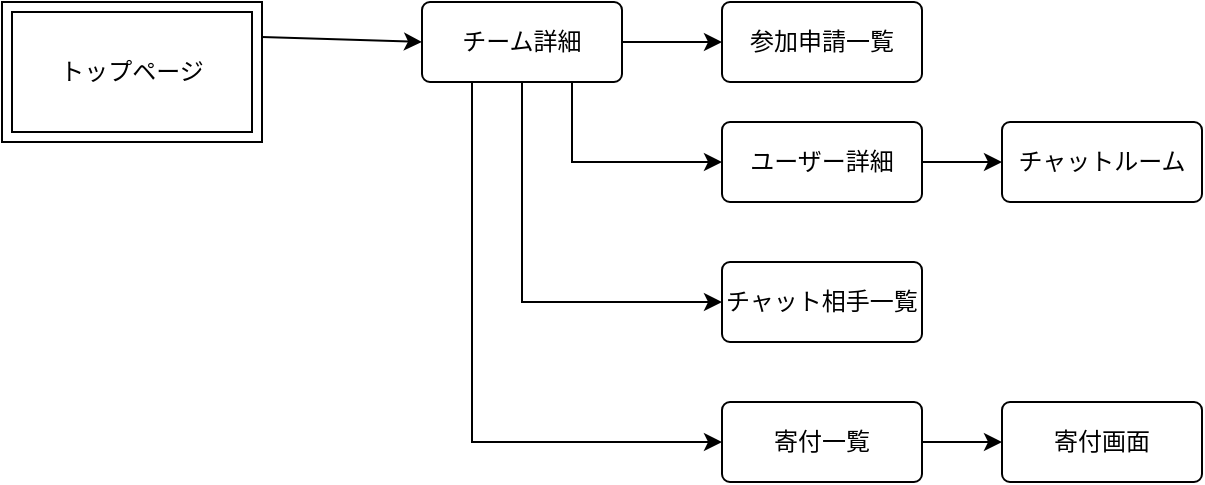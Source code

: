 <mxfile>
    <diagram id="-6fmA7ac-Es8J_z1KHAS" name="ページ1">
        <mxGraphModel dx="968" dy="680" grid="1" gridSize="10" guides="1" tooltips="1" connect="1" arrows="1" fold="1" page="1" pageScale="1" pageWidth="827" pageHeight="1169" math="0" shadow="0">
            <root>
                <mxCell id="0"/>
                <mxCell id="1" parent="0"/>
                <mxCell id="22" style="rounded=0;orthogonalLoop=1;jettySize=auto;html=1;exitX=1;exitY=0.25;exitDx=0;exitDy=0;entryX=0;entryY=0.5;entryDx=0;entryDy=0;" edge="1" parent="1" source="3" target="16">
                    <mxGeometry relative="1" as="geometry"/>
                </mxCell>
                <mxCell id="3" value="トップページ" style="shape=ext;margin=3;double=1;whiteSpace=wrap;html=1;align=center;" vertex="1" parent="1">
                    <mxGeometry x="30" y="280" width="130" height="70" as="geometry"/>
                </mxCell>
                <mxCell id="26" style="edgeStyle=orthogonalEdgeStyle;rounded=0;orthogonalLoop=1;jettySize=auto;html=1;exitX=1;exitY=0.5;exitDx=0;exitDy=0;entryX=0;entryY=0.5;entryDx=0;entryDy=0;" edge="1" parent="1" source="8" target="24">
                    <mxGeometry relative="1" as="geometry"/>
                </mxCell>
                <mxCell id="8" value="ユーザー詳細" style="rounded=1;arcSize=10;whiteSpace=wrap;html=1;align=center;" vertex="1" parent="1">
                    <mxGeometry x="390" y="340" width="100" height="40" as="geometry"/>
                </mxCell>
                <mxCell id="29" style="edgeStyle=orthogonalEdgeStyle;rounded=0;orthogonalLoop=1;jettySize=auto;html=1;exitX=1;exitY=0.5;exitDx=0;exitDy=0;entryX=0;entryY=0.5;entryDx=0;entryDy=0;" edge="1" parent="1" source="11" target="19">
                    <mxGeometry relative="1" as="geometry"/>
                </mxCell>
                <mxCell id="11" value="寄付一覧" style="rounded=1;arcSize=10;whiteSpace=wrap;html=1;align=center;" vertex="1" parent="1">
                    <mxGeometry x="390" y="480" width="100" height="40" as="geometry"/>
                </mxCell>
                <mxCell id="12" value="チャット相手一覧" style="rounded=1;arcSize=10;whiteSpace=wrap;html=1;align=center;" vertex="1" parent="1">
                    <mxGeometry x="390" y="410" width="100" height="40" as="geometry"/>
                </mxCell>
                <mxCell id="21" style="edgeStyle=orthogonalEdgeStyle;rounded=0;orthogonalLoop=1;jettySize=auto;html=1;entryX=0;entryY=0.5;entryDx=0;entryDy=0;" edge="1" parent="1" source="16" target="18">
                    <mxGeometry relative="1" as="geometry"/>
                </mxCell>
                <mxCell id="25" style="edgeStyle=orthogonalEdgeStyle;rounded=0;orthogonalLoop=1;jettySize=auto;html=1;exitX=0.75;exitY=1;exitDx=0;exitDy=0;entryX=0;entryY=0.5;entryDx=0;entryDy=0;" edge="1" parent="1" source="16" target="8">
                    <mxGeometry relative="1" as="geometry"/>
                </mxCell>
                <mxCell id="27" style="edgeStyle=orthogonalEdgeStyle;rounded=0;orthogonalLoop=1;jettySize=auto;html=1;exitX=0.5;exitY=1;exitDx=0;exitDy=0;entryX=0;entryY=0.5;entryDx=0;entryDy=0;" edge="1" parent="1" source="16" target="12">
                    <mxGeometry relative="1" as="geometry"/>
                </mxCell>
                <mxCell id="28" style="edgeStyle=orthogonalEdgeStyle;rounded=0;orthogonalLoop=1;jettySize=auto;html=1;exitX=0.25;exitY=1;exitDx=0;exitDy=0;entryX=0;entryY=0.5;entryDx=0;entryDy=0;" edge="1" parent="1" source="16" target="11">
                    <mxGeometry relative="1" as="geometry"/>
                </mxCell>
                <mxCell id="16" value="チーム詳細" style="rounded=1;arcSize=10;whiteSpace=wrap;html=1;align=center;" vertex="1" parent="1">
                    <mxGeometry x="240" y="280" width="100" height="40" as="geometry"/>
                </mxCell>
                <mxCell id="18" value="参加申請一覧" style="rounded=1;arcSize=10;whiteSpace=wrap;html=1;align=center;" vertex="1" parent="1">
                    <mxGeometry x="390" y="280" width="100" height="40" as="geometry"/>
                </mxCell>
                <mxCell id="19" value="寄付画面" style="rounded=1;arcSize=10;whiteSpace=wrap;html=1;align=center;" vertex="1" parent="1">
                    <mxGeometry x="530" y="480" width="100" height="40" as="geometry"/>
                </mxCell>
                <mxCell id="24" value="チャットルーム" style="rounded=1;arcSize=10;whiteSpace=wrap;html=1;align=center;" vertex="1" parent="1">
                    <mxGeometry x="530" y="340" width="100" height="40" as="geometry"/>
                </mxCell>
            </root>
        </mxGraphModel>
    </diagram>
</mxfile>